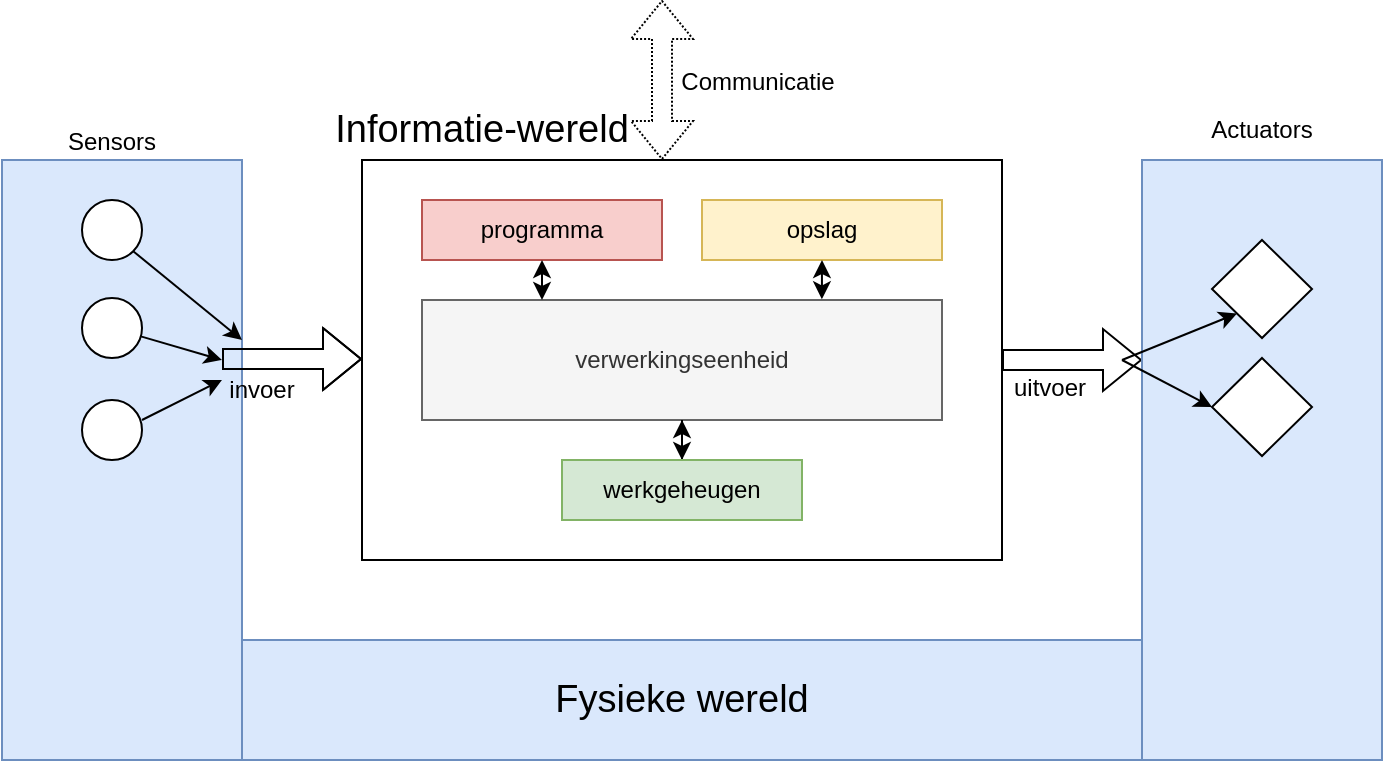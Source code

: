<mxfile version="24.5.3" type="device">
  <diagram name="Pagina-1" id="7W3OKKxvmQ_qM88fhC1Q">
    <mxGraphModel dx="954" dy="610" grid="1" gridSize="10" guides="1" tooltips="1" connect="1" arrows="1" fold="1" page="1" pageScale="1" pageWidth="827" pageHeight="1169" math="0" shadow="0">
      <root>
        <mxCell id="0" />
        <mxCell id="1" parent="0" />
        <mxCell id="2c_gkDt4b6DRBO2nu95q-2" value="" style="rounded=0;whiteSpace=wrap;html=1;fillColor=#dae8fc;strokeColor=#6c8ebf;" vertex="1" parent="1">
          <mxGeometry x="50" y="280" width="120" height="300" as="geometry" />
        </mxCell>
        <mxCell id="mEeVF49X--B3QGPHo689-1" value="" style="rounded=0;whiteSpace=wrap;html=1;" parent="1" vertex="1">
          <mxGeometry x="230" y="280" width="320" height="200" as="geometry" />
        </mxCell>
        <mxCell id="mEeVF49X--B3QGPHo689-2" value="verwerkingseenheid" style="rounded=0;whiteSpace=wrap;html=1;fillColor=#f5f5f5;strokeColor=#666666;fontColor=#333333;" parent="1" vertex="1">
          <mxGeometry x="260" y="350" width="260" height="60" as="geometry" />
        </mxCell>
        <mxCell id="mEeVF49X--B3QGPHo689-3" value="programma" style="rounded=0;whiteSpace=wrap;html=1;fillColor=#f8cecc;strokeColor=#b85450;" parent="1" vertex="1">
          <mxGeometry x="260" y="300" width="120" height="30" as="geometry" />
        </mxCell>
        <mxCell id="mEeVF49X--B3QGPHo689-11" style="edgeStyle=orthogonalEdgeStyle;rounded=0;orthogonalLoop=1;jettySize=auto;html=1;entryX=0.5;entryY=1;entryDx=0;entryDy=0;startArrow=classic;startFill=1;" parent="1" source="mEeVF49X--B3QGPHo689-4" target="mEeVF49X--B3QGPHo689-2" edge="1">
          <mxGeometry relative="1" as="geometry" />
        </mxCell>
        <mxCell id="mEeVF49X--B3QGPHo689-4" value="werkgeheugen" style="rounded=0;whiteSpace=wrap;html=1;fillColor=#d5e8d4;strokeColor=#82b366;" parent="1" vertex="1">
          <mxGeometry x="330" y="430" width="120" height="30" as="geometry" />
        </mxCell>
        <mxCell id="mEeVF49X--B3QGPHo689-5" value="opslag" style="rounded=0;whiteSpace=wrap;html=1;fillColor=#fff2cc;strokeColor=#d6b656;" parent="1" vertex="1">
          <mxGeometry x="400" y="300" width="120" height="30" as="geometry" />
        </mxCell>
        <mxCell id="mEeVF49X--B3QGPHo689-9" style="edgeStyle=orthogonalEdgeStyle;rounded=0;orthogonalLoop=1;jettySize=auto;html=1;exitX=0.5;exitY=1;exitDx=0;exitDy=0;entryX=0.769;entryY=-0.006;entryDx=0;entryDy=0;entryPerimeter=0;startArrow=classic;startFill=1;" parent="1" source="mEeVF49X--B3QGPHo689-5" target="mEeVF49X--B3QGPHo689-2" edge="1">
          <mxGeometry relative="1" as="geometry" />
        </mxCell>
        <mxCell id="mEeVF49X--B3QGPHo689-10" style="edgeStyle=orthogonalEdgeStyle;rounded=0;orthogonalLoop=1;jettySize=auto;html=1;entryX=0.231;entryY=0;entryDx=0;entryDy=0;entryPerimeter=0;startArrow=classic;startFill=1;" parent="1" source="mEeVF49X--B3QGPHo689-3" target="mEeVF49X--B3QGPHo689-2" edge="1">
          <mxGeometry relative="1" as="geometry" />
        </mxCell>
        <mxCell id="mEeVF49X--B3QGPHo689-16" value="" style="shape=flexArrow;endArrow=classic;html=1;rounded=0;" parent="1" edge="1">
          <mxGeometry width="50" height="50" relative="1" as="geometry">
            <mxPoint x="160" y="379.5" as="sourcePoint" />
            <mxPoint x="230" y="379.5" as="targetPoint" />
            <Array as="points">
              <mxPoint x="210" y="379.5" />
            </Array>
          </mxGeometry>
        </mxCell>
        <mxCell id="mEeVF49X--B3QGPHo689-17" value="" style="shape=flexArrow;endArrow=classic;html=1;rounded=0;exitX=1;exitY=0.5;exitDx=0;exitDy=0;" parent="1" source="mEeVF49X--B3QGPHo689-1" edge="1">
          <mxGeometry width="50" height="50" relative="1" as="geometry">
            <mxPoint x="560" y="380" as="sourcePoint" />
            <mxPoint x="620" y="380" as="targetPoint" />
          </mxGeometry>
        </mxCell>
        <mxCell id="mEeVF49X--B3QGPHo689-18" value="invoer" style="text;html=1;align=center;verticalAlign=middle;whiteSpace=wrap;rounded=0;" parent="1" vertex="1">
          <mxGeometry x="150" y="380" width="60" height="30" as="geometry" />
        </mxCell>
        <mxCell id="mEeVF49X--B3QGPHo689-19" value="uitvoer" style="text;html=1;align=center;verticalAlign=middle;whiteSpace=wrap;rounded=0;" parent="1" vertex="1">
          <mxGeometry x="544" y="379" width="60" height="30" as="geometry" />
        </mxCell>
        <mxCell id="mEeVF49X--B3QGPHo689-20" value="" style="shape=flexArrow;endArrow=classic;startArrow=classic;html=1;rounded=0;dashed=1;dashPattern=1 1;" parent="1" edge="1">
          <mxGeometry width="100" height="100" relative="1" as="geometry">
            <mxPoint x="380" y="280" as="sourcePoint" />
            <mxPoint x="380" y="200" as="targetPoint" />
          </mxGeometry>
        </mxCell>
        <mxCell id="mEeVF49X--B3QGPHo689-21" value="Communicatie" style="text;html=1;align=center;verticalAlign=middle;whiteSpace=wrap;rounded=0;" parent="1" vertex="1">
          <mxGeometry x="390" y="226" width="76" height="30" as="geometry" />
        </mxCell>
        <mxCell id="2c_gkDt4b6DRBO2nu95q-3" value="" style="rounded=0;whiteSpace=wrap;html=1;fillColor=#dae8fc;strokeColor=#6c8ebf;" vertex="1" parent="1">
          <mxGeometry x="170" y="520" width="450" height="60" as="geometry" />
        </mxCell>
        <mxCell id="2c_gkDt4b6DRBO2nu95q-4" value="" style="rounded=0;whiteSpace=wrap;html=1;fillColor=#dae8fc;strokeColor=#6c8ebf;" vertex="1" parent="1">
          <mxGeometry x="620" y="280" width="120" height="300" as="geometry" />
        </mxCell>
        <mxCell id="2c_gkDt4b6DRBO2nu95q-5" value="" style="ellipse;whiteSpace=wrap;html=1;aspect=fixed;" vertex="1" parent="1">
          <mxGeometry x="90" y="300" width="30" height="30" as="geometry" />
        </mxCell>
        <mxCell id="2c_gkDt4b6DRBO2nu95q-6" value="" style="ellipse;whiteSpace=wrap;html=1;aspect=fixed;" vertex="1" parent="1">
          <mxGeometry x="90" y="349" width="30" height="30" as="geometry" />
        </mxCell>
        <mxCell id="2c_gkDt4b6DRBO2nu95q-7" value="" style="ellipse;whiteSpace=wrap;html=1;aspect=fixed;" vertex="1" parent="1">
          <mxGeometry x="90" y="400" width="30" height="30" as="geometry" />
        </mxCell>
        <mxCell id="2c_gkDt4b6DRBO2nu95q-8" value="" style="endArrow=classic;html=1;rounded=0;" edge="1" parent="1">
          <mxGeometry width="50" height="50" relative="1" as="geometry">
            <mxPoint x="120" y="410" as="sourcePoint" />
            <mxPoint x="160" y="390" as="targetPoint" />
          </mxGeometry>
        </mxCell>
        <mxCell id="2c_gkDt4b6DRBO2nu95q-9" value="Actuators" style="text;html=1;align=center;verticalAlign=middle;whiteSpace=wrap;rounded=0;" vertex="1" parent="1">
          <mxGeometry x="650" y="250" width="60" height="30" as="geometry" />
        </mxCell>
        <mxCell id="2c_gkDt4b6DRBO2nu95q-10" value="Sensors" style="text;html=1;align=center;verticalAlign=middle;whiteSpace=wrap;rounded=0;" vertex="1" parent="1">
          <mxGeometry x="75" y="256" width="60" height="30" as="geometry" />
        </mxCell>
        <mxCell id="2c_gkDt4b6DRBO2nu95q-11" value="" style="endArrow=classic;html=1;rounded=0;exitX=1;exitY=1;exitDx=0;exitDy=0;" edge="1" parent="1" source="2c_gkDt4b6DRBO2nu95q-5">
          <mxGeometry width="50" height="50" relative="1" as="geometry">
            <mxPoint x="110" y="490" as="sourcePoint" />
            <mxPoint x="170" y="370" as="targetPoint" />
          </mxGeometry>
        </mxCell>
        <mxCell id="2c_gkDt4b6DRBO2nu95q-12" value="&lt;font style=&quot;font-size: 19px;&quot;&gt;Fysieke wereld&lt;/font&gt;" style="text;html=1;align=center;verticalAlign=middle;whiteSpace=wrap;rounded=0;" vertex="1" parent="1">
          <mxGeometry x="310" y="535" width="160" height="30" as="geometry" />
        </mxCell>
        <mxCell id="2c_gkDt4b6DRBO2nu95q-13" value="" style="endArrow=classic;html=1;rounded=0;" edge="1" parent="1" source="2c_gkDt4b6DRBO2nu95q-6">
          <mxGeometry width="50" height="50" relative="1" as="geometry">
            <mxPoint x="390" y="430" as="sourcePoint" />
            <mxPoint x="160" y="380" as="targetPoint" />
          </mxGeometry>
        </mxCell>
        <mxCell id="2c_gkDt4b6DRBO2nu95q-14" value="" style="rhombus;whiteSpace=wrap;html=1;" vertex="1" parent="1">
          <mxGeometry x="655" y="320" width="50" height="49" as="geometry" />
        </mxCell>
        <mxCell id="2c_gkDt4b6DRBO2nu95q-15" value="" style="rhombus;whiteSpace=wrap;html=1;" vertex="1" parent="1">
          <mxGeometry x="655" y="379" width="50" height="49" as="geometry" />
        </mxCell>
        <mxCell id="2c_gkDt4b6DRBO2nu95q-16" value="" style="endArrow=classic;html=1;rounded=0;entryX=0;entryY=1;entryDx=0;entryDy=0;" edge="1" parent="1" target="2c_gkDt4b6DRBO2nu95q-14">
          <mxGeometry width="50" height="50" relative="1" as="geometry">
            <mxPoint x="610" y="380" as="sourcePoint" />
            <mxPoint x="440" y="380" as="targetPoint" />
          </mxGeometry>
        </mxCell>
        <mxCell id="2c_gkDt4b6DRBO2nu95q-17" value="" style="endArrow=classic;html=1;rounded=0;entryX=0;entryY=0.5;entryDx=0;entryDy=0;" edge="1" parent="1" target="2c_gkDt4b6DRBO2nu95q-15">
          <mxGeometry width="50" height="50" relative="1" as="geometry">
            <mxPoint x="610" y="380" as="sourcePoint" />
            <mxPoint x="440" y="380" as="targetPoint" />
          </mxGeometry>
        </mxCell>
        <mxCell id="2c_gkDt4b6DRBO2nu95q-18" value="&lt;font style=&quot;font-size: 19px;&quot;&gt;Informatie-wereld&lt;/font&gt;" style="text;html=1;align=center;verticalAlign=middle;whiteSpace=wrap;rounded=0;" vertex="1" parent="1">
          <mxGeometry x="210" y="250" width="160" height="30" as="geometry" />
        </mxCell>
      </root>
    </mxGraphModel>
  </diagram>
</mxfile>
